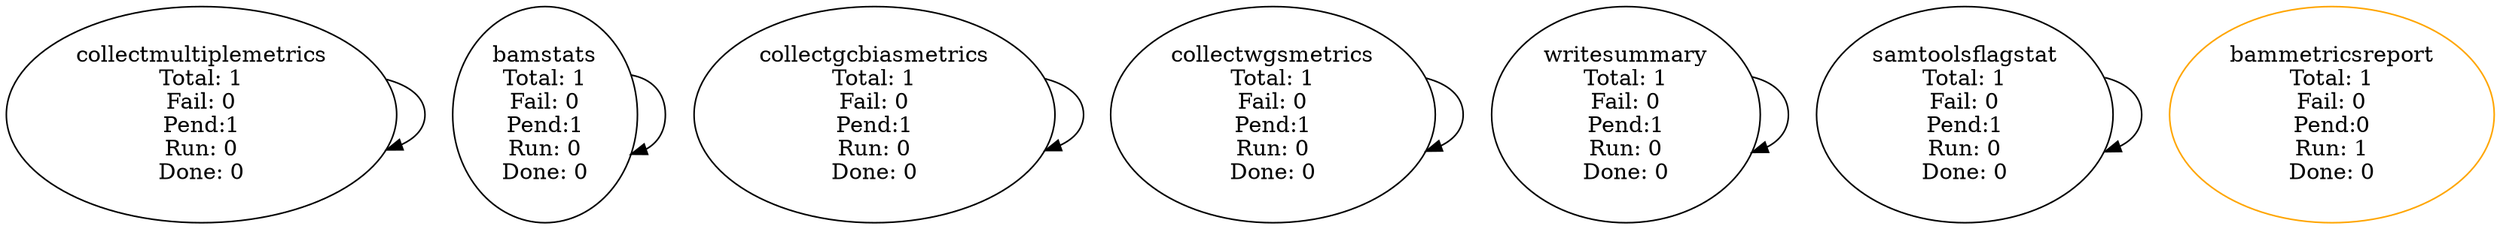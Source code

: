 digraph graphname {
  collectmultiplemetrics [label = "collectmultiplemetrics
Total: 1
Fail: 0
Pend:1
Run: 0
Done: 0"]
  collectmultiplemetrics -> collectmultiplemetrics;
  bamstats [label = "bamstats
Total: 1
Fail: 0
Pend:1
Run: 0
Done: 0"]
  bamstats -> bamstats;
  collectgcbiasmetrics [label = "collectgcbiasmetrics
Total: 1
Fail: 0
Pend:1
Run: 0
Done: 0"]
  collectgcbiasmetrics -> collectgcbiasmetrics;
  collectwgsmetrics [label = "collectwgsmetrics
Total: 1
Fail: 0
Pend:1
Run: 0
Done: 0"]
  collectwgsmetrics -> collectwgsmetrics;
  writesummary [label = "writesummary
Total: 1
Fail: 0
Pend:1
Run: 0
Done: 0"]
  writesummary -> writesummary;
  samtoolsflagstat [label = "samtoolsflagstat
Total: 1
Fail: 0
Pend:1
Run: 0
Done: 0"]
  samtoolsflagstat -> samtoolsflagstat;
  bammetricsreport [label = "bammetricsreport
Total: 1
Fail: 0
Pend:0
Run: 1
Done: 0"]
  bammetricsreport [color = orange]
}
